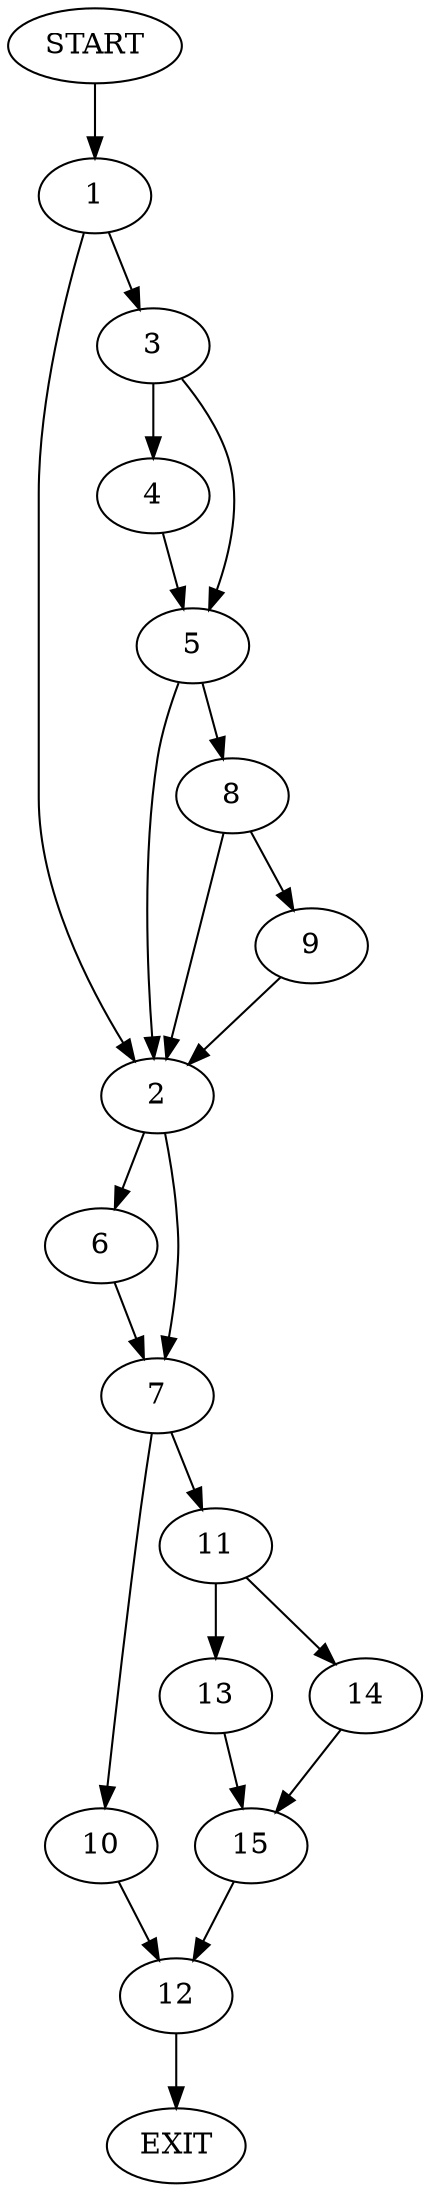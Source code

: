 digraph {
0 [label="START"]
16 [label="EXIT"]
0 -> 1
1 -> 2
1 -> 3
3 -> 4
3 -> 5
2 -> 6
2 -> 7
4 -> 5
5 -> 8
5 -> 2
8 -> 2
8 -> 9
9 -> 2
7 -> 10
7 -> 11
6 -> 7
10 -> 12
11 -> 13
11 -> 14
12 -> 16
13 -> 15
14 -> 15
15 -> 12
}
